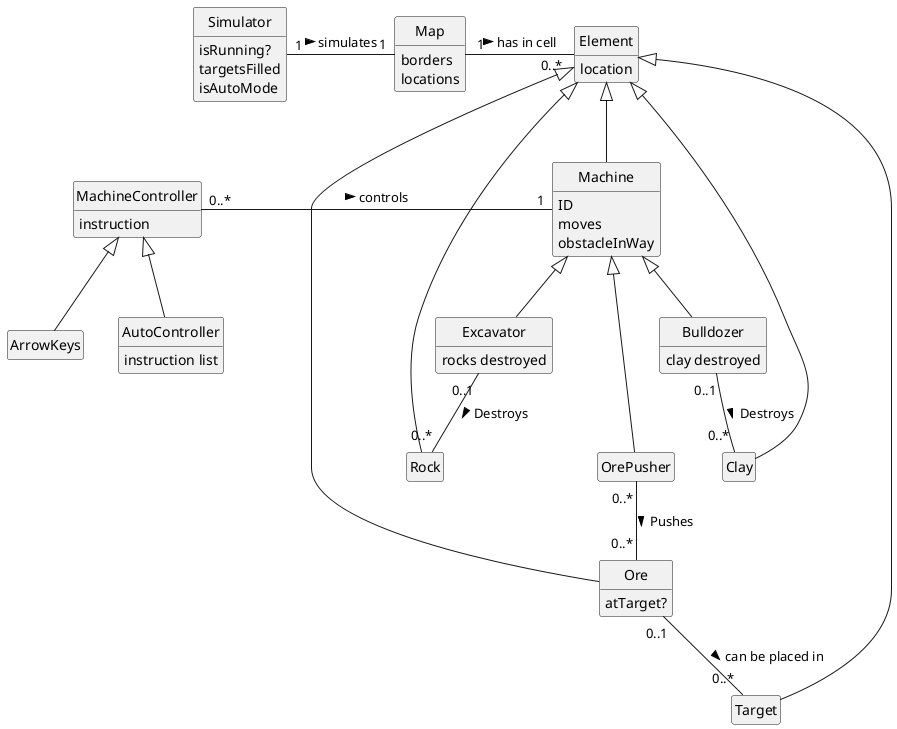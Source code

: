 @startuml
hide circle
hide empty members
'https://plantuml.com/class-diagram

class Element {
    location
}
class Machine {
    ID
    moves
    obstacleInWay
}
class Ore {
    atTarget?
}
class Rock
class Clay
class OrePusher
class Excavator {
    rocks destroyed
}
class Bulldozer {
    clay destroyed
}
class Target

Machine <|-- OrePusher
Machine <|-- Bulldozer
Machine <|-- Excavator
Element <|-- Machine
Element <|-- Ore
Element <|-- Rock
Element <|-- Target
Element <|-- Clay

class MachineController {
    instruction
}

class AutoController {
    instruction list
}

MachineController <|-- ArrowKeys
MachineController <|-- AutoController

MachineController "0..*  " -right- "1" Machine : controls >

class Map {
    borders
    locations
}

Map " 1  " -right- "  0..* " Element : has in cell >

class Simulator {
    isRunning?
    targetsFilled
    isAutoMode
}

Simulator "1" -right- "1" Map : simulates >

Bulldozer -[hidden]-> OrePusher

OrePusher "0..*" -- "  0..*" Ore : Pushes >
Excavator "0..1" -- "0..*" Rock : Destroys >
Bulldozer "0..1" -- "0..*" Clay : Destroys >

Ore "0..1" -- "0..*" Target : can be placed in >

@enduml